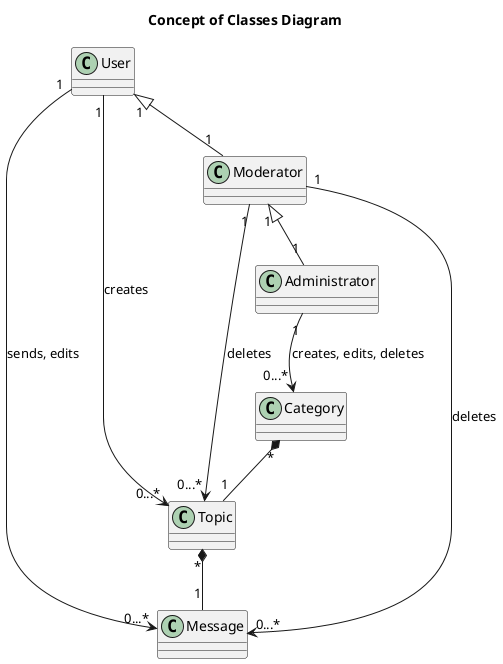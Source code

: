 @startuml
title Concept of Classes Diagram 

Class Category
Class Topic
Class Message
Class User
Class Moderator
Class Administrator

User"1" <|-- "1"Moderator
Moderator"1" <|-- "1"Administrator

Category"*" *-- "1"Topic
Topic"*" *-- "1"Message

User"1" --> "0...*"Message : sends, edits
User"1" --> "0...*"Topic : creates
Moderator"1" --> "0...*"Message : deletes
Moderator"1" --> "0...*"Topic : deletes
Administrator"1" --> "0...*"Category : creates, edits, deletes

@enduml
